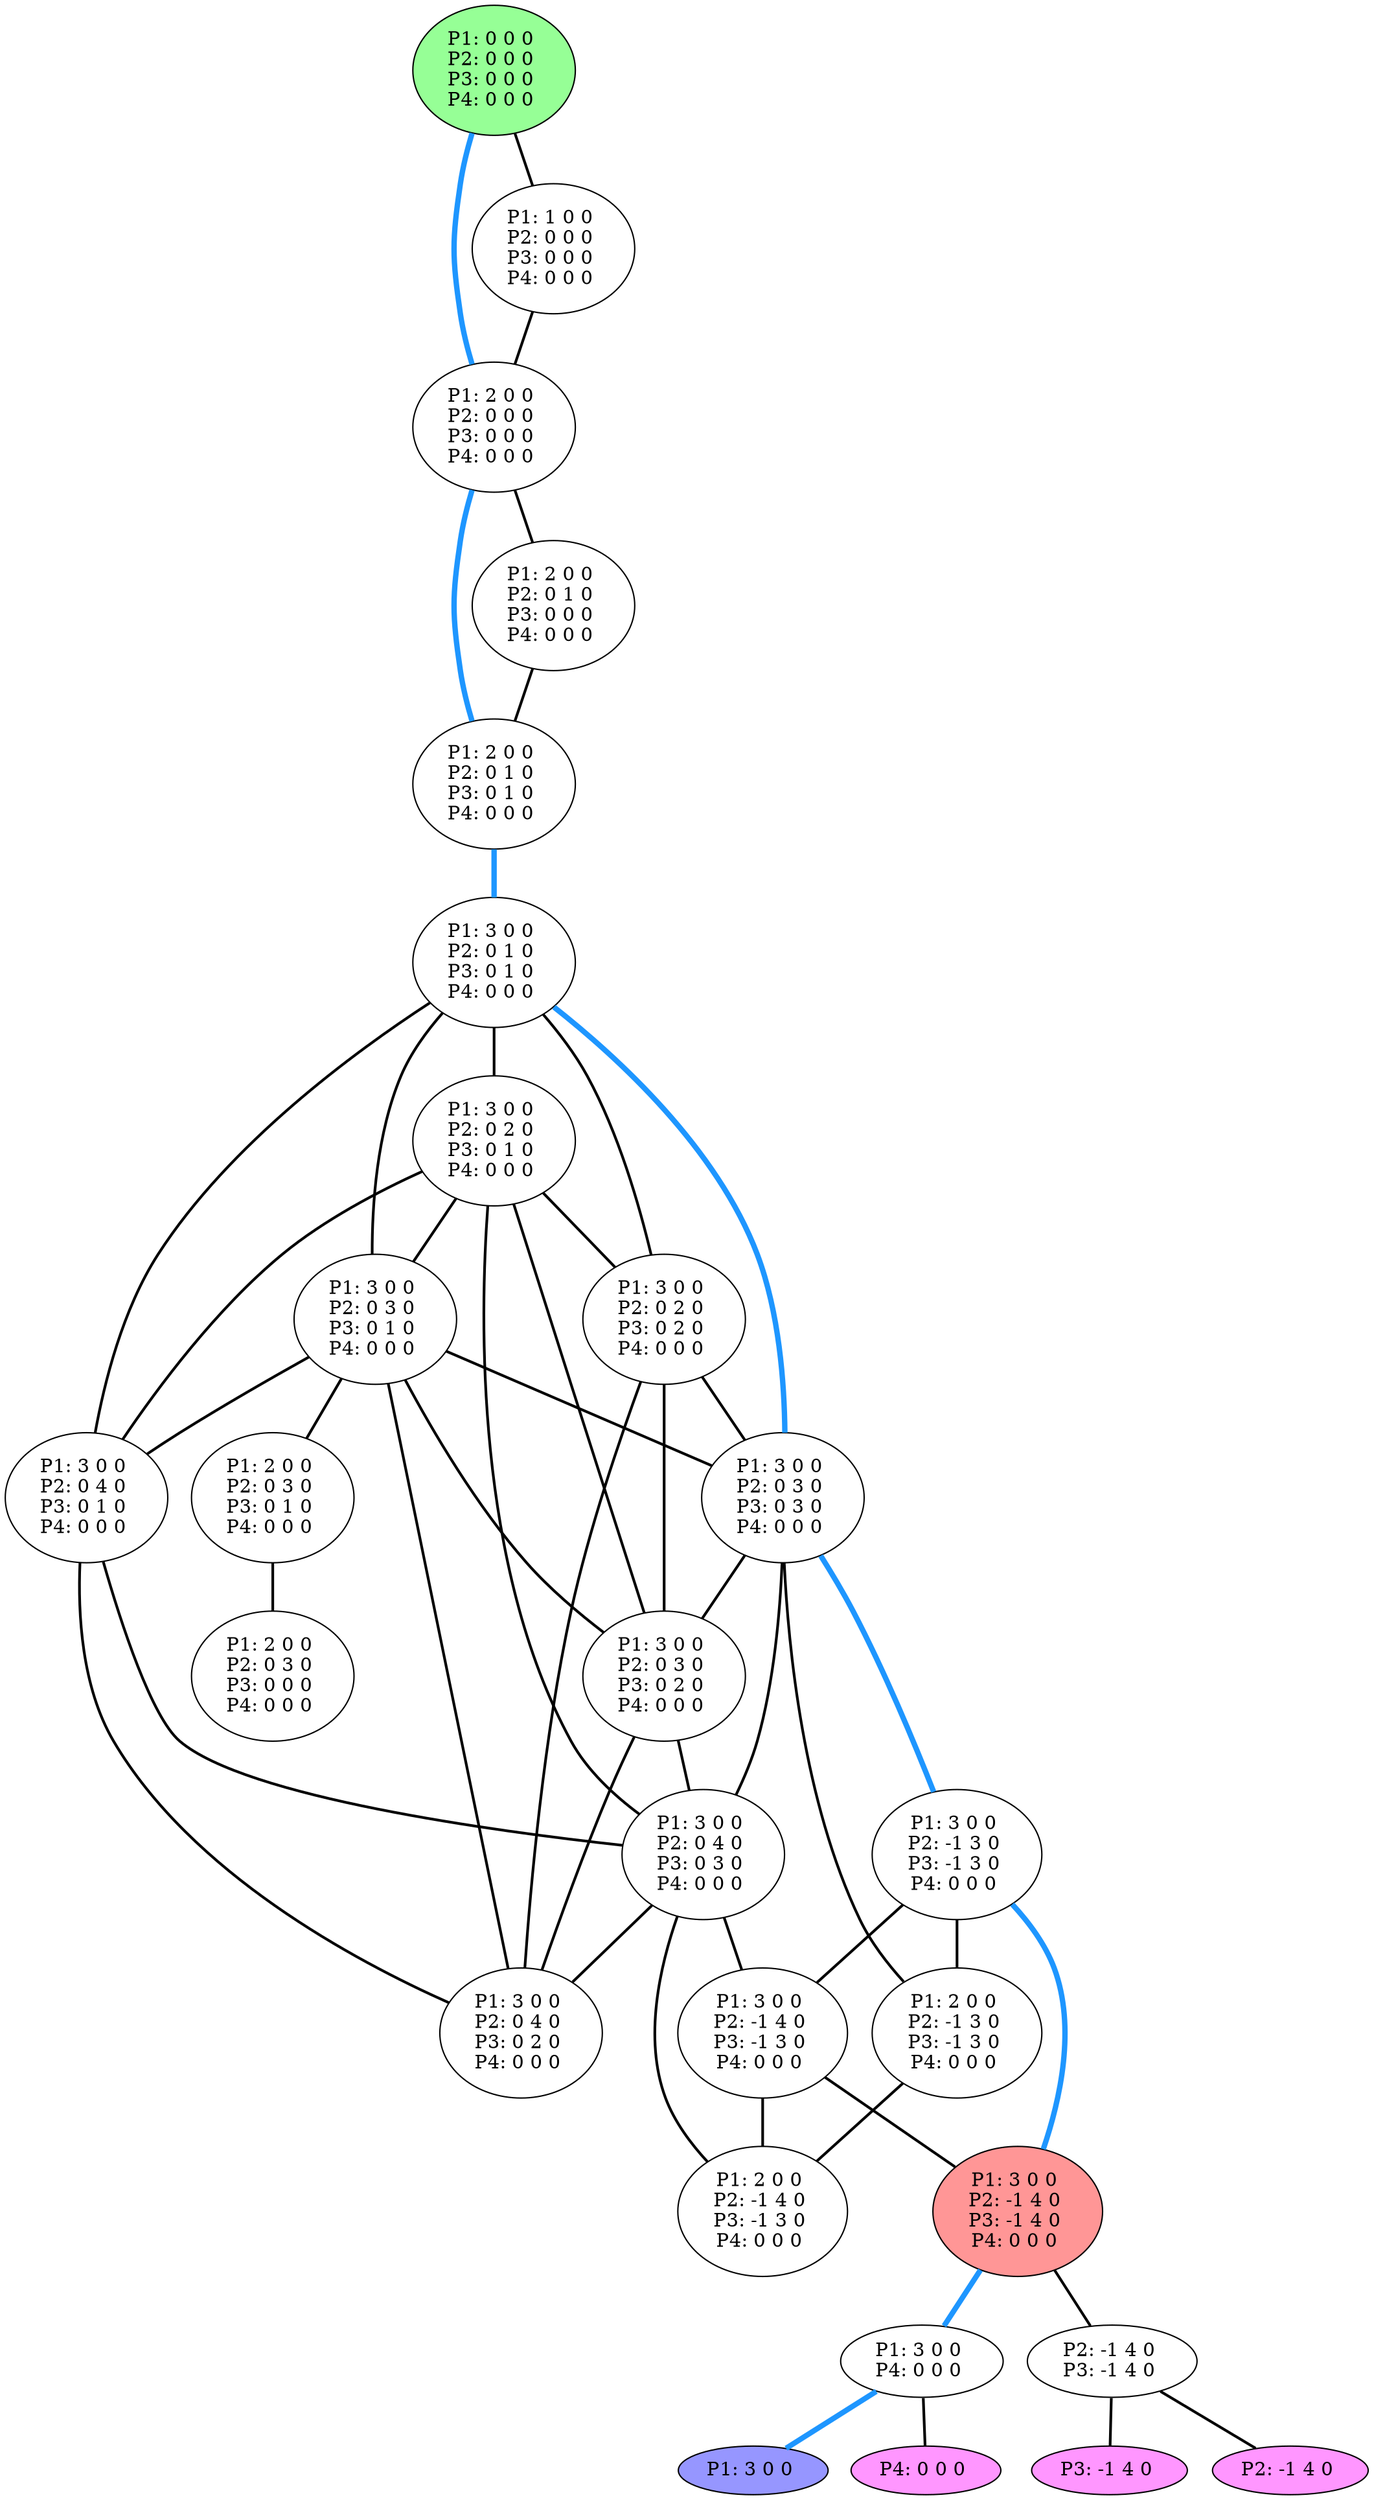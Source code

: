 graph G {
color = "black"
0 [label = "P1: 0 0 0 
P2: 0 0 0 
P3: 0 0 0 
P4: 0 0 0 
",  style="filled", fillcolor = "#96FF96"];
1 [label = "P1: 1 0 0 
P2: 0 0 0 
P3: 0 0 0 
P4: 0 0 0 
"];
2 [label = "P1: 2 0 0 
P2: 0 0 0 
P3: 0 0 0 
P4: 0 0 0 
"];
3 [label = "P1: 2 0 0 
P2: 0 1 0 
P3: 0 0 0 
P4: 0 0 0 
"];
4 [label = "P1: 2 0 0 
P2: 0 1 0 
P3: 0 1 0 
P4: 0 0 0 
"];
5 [label = "P1: 3 0 0 
P2: 0 1 0 
P3: 0 1 0 
P4: 0 0 0 
"];
6 [label = "P1: 3 0 0 
P2: 0 2 0 
P3: 0 1 0 
P4: 0 0 0 
"];
7 [label = "P1: 3 0 0 
P2: 0 3 0 
P3: 0 1 0 
P4: 0 0 0 
"];
8 [label = "P1: 3 0 0 
P2: 0 4 0 
P3: 0 1 0 
P4: 0 0 0 
"];
9 [label = "P1: 3 0 0 
P2: 0 2 0 
P3: 0 2 0 
P4: 0 0 0 
"];
10 [label = "P1: 3 0 0 
P2: 0 3 0 
P3: 0 3 0 
P4: 0 0 0 
"];
11 [label = "P1: 3 0 0 
P2: 0 3 0 
P3: 0 2 0 
P4: 0 0 0 
"];
12 [label = "P1: 3 0 0 
P2: 0 4 0 
P3: 0 3 0 
P4: 0 0 0 
"];
13 [label = "P1: 2 0 0 
P2: 0 3 0 
P3: 0 1 0 
P4: 0 0 0 
"];
14 [label = "P1: 3 0 0 
P2: 0 4 0 
P3: 0 2 0 
P4: 0 0 0 
"];
15 [label = "P1: 3 0 0 
P2: -1 3 0 
P3: -1 3 0 
P4: 0 0 0 
"];
16 [label = "P1: 2 0 0 
P2: -1 3 0 
P3: -1 3 0 
P4: 0 0 0 
"];
17 [label = "P1: 3 0 0 
P2: -1 4 0 
P3: -1 3 0 
P4: 0 0 0 
"];
18 [label = "P1: 2 0 0 
P2: -1 4 0 
P3: -1 3 0 
P4: 0 0 0 
"];
19 [label = "P1: 2 0 0 
P2: 0 3 0 
P3: 0 0 0 
P4: 0 0 0 
"];
20 [label = "P1: 3 0 0 
P2: -1 4 0 
P3: -1 4 0 
P4: 0 0 0 
",  style="filled", fillcolor = "#FF9696"];
21 [label = "P1: 3 0 0 
P4: 0 0 0 
"];
22 [label = "P1: 3 0 0 
", style="filled", fillcolor = "#9696FF"];
23 [label = "P4: 0 0 0 
",  style="filled", fillcolor = "#FF96FF"];
24 [label = "P2: -1 4 0 
P3: -1 4 0 
"];
25 [label = "P3: -1 4 0 
",  style="filled", fillcolor = "#FF96FF"];
26 [label = "P2: -1 4 0 
",  style="filled", fillcolor = "#FF96FF"];
edge [style=bold];
0 -- 1 [color=black];
0 -- 2 [color="#1E96FF", penwidth=4.0];

1 -- 2 [color=black];

2 -- 3 [color=black];
2 -- 4 [color="#1E96FF", penwidth=4.0];

3 -- 4 [color=black];

4 -- 5 [color="#1E96FF", penwidth=4.0];

5 -- 6 [color=black];
5 -- 7 [color=black];
5 -- 8 [color=black];
5 -- 9 [color=black];
5 -- 10 [color="#1E96FF", penwidth=4.0];

6 -- 7 [color=black];
6 -- 8 [color=black];
6 -- 9 [color=black];
6 -- 11 [color=black];
6 -- 12 [color=black];

7 -- 13 [color=black];
7 -- 8 [color=black];
7 -- 11 [color=black];
7 -- 10 [color=black];
7 -- 14 [color=black];

8 -- 14 [color=black];
8 -- 12 [color=black];

9 -- 11 [color=black];
9 -- 14 [color=black];
9 -- 10 [color=black];

10 -- 12 [color=black];
10 -- 11 [color=black];
10 -- 15 [color="#1E96FF", penwidth=4.0];
10 -- 16 [color=black];

11 -- 14 [color=black];
11 -- 12 [color=black];

12 -- 14 [color=black];
12 -- 17 [color=black];
12 -- 18 [color=black];

13 -- 19 [color=black];


15 -- 16 [color=black];
15 -- 17 [color=black];
15 -- 20 [color="#1E96FF", penwidth=4.0];

16 -- 18 [color=black];

17 -- 18 [color=black];
17 -- 20 [color=black];



20 -- 21 [color="#1E96FF", penwidth=4.0];
20 -- 24 [color=black];

21 -- 23 [color=black];
21 -- 22 [color="#1E96FF", penwidth=4.0];

24 -- 25 [color=black];
24 -- 26 [color=black];

}
